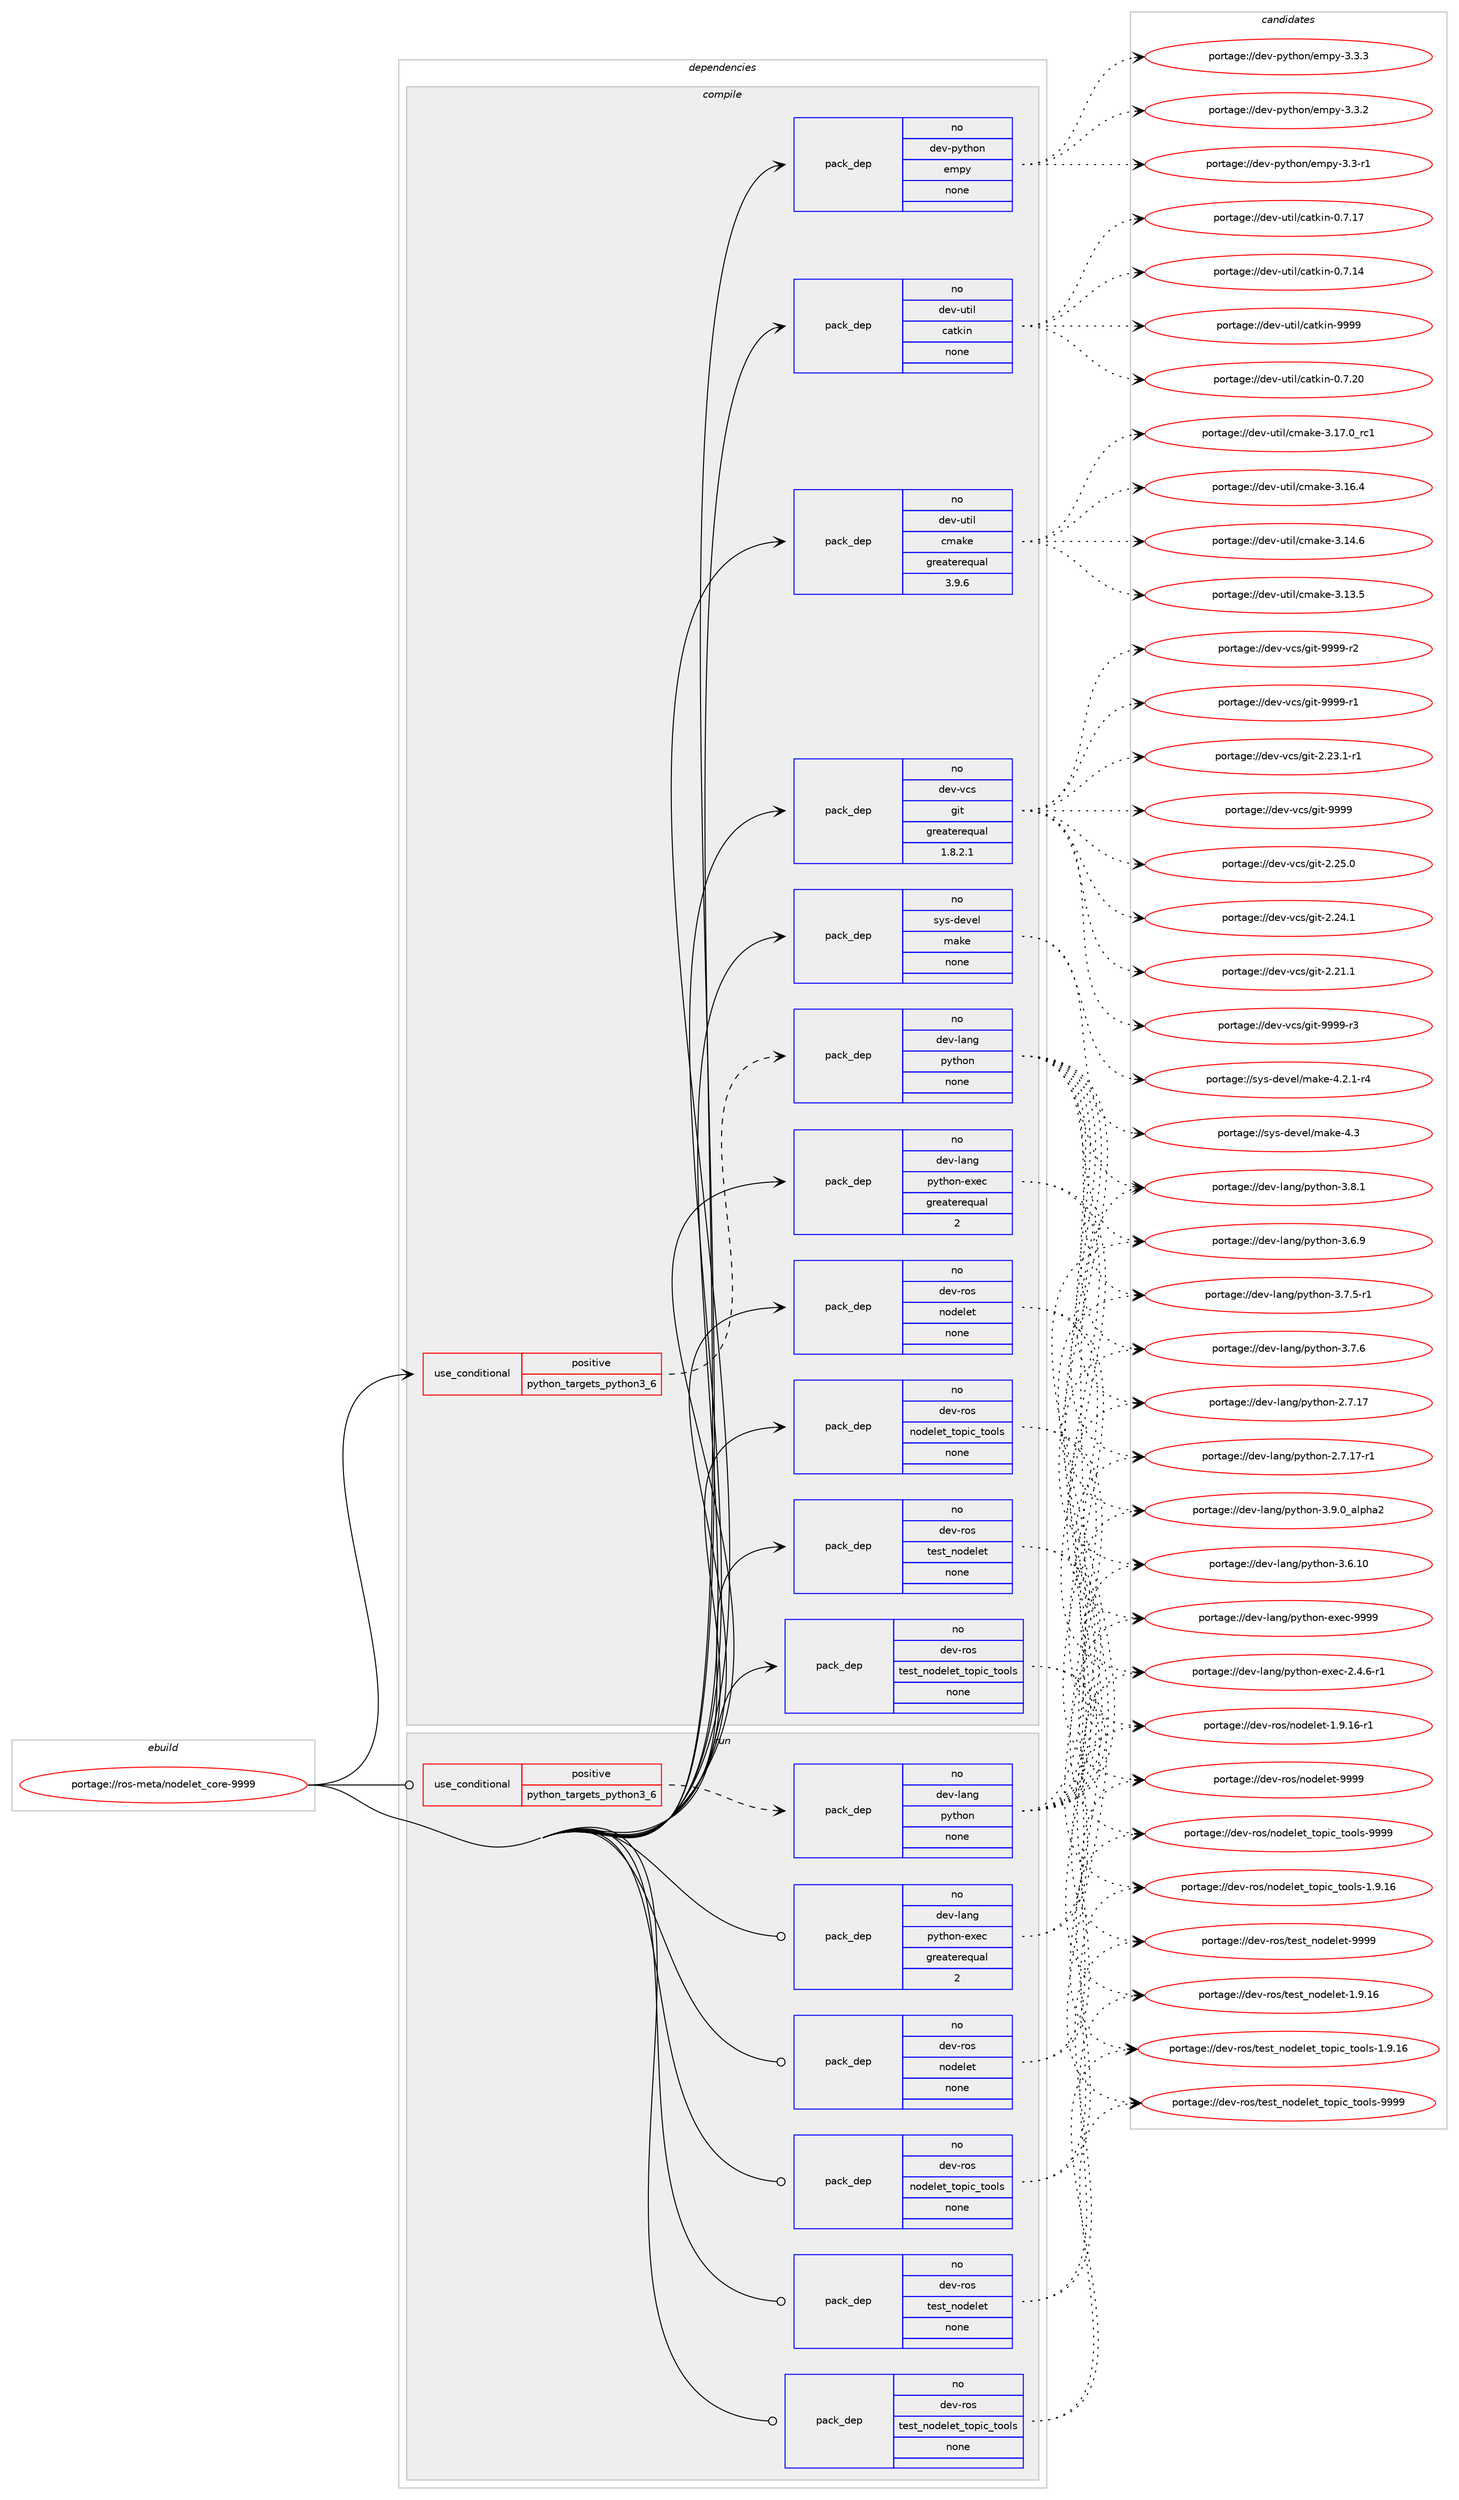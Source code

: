digraph prolog {

# *************
# Graph options
# *************

newrank=true;
concentrate=true;
compound=true;
graph [rankdir=LR,fontname=Helvetica,fontsize=10,ranksep=1.5];#, ranksep=2.5, nodesep=0.2];
edge  [arrowhead=vee];
node  [fontname=Helvetica,fontsize=10];

# **********
# The ebuild
# **********

subgraph cluster_leftcol {
color=gray;
rank=same;
label=<<i>ebuild</i>>;
id [label="portage://ros-meta/nodelet_core-9999", color=red, width=4, href="../ros-meta/nodelet_core-9999.svg"];
}

# ****************
# The dependencies
# ****************

subgraph cluster_midcol {
color=gray;
label=<<i>dependencies</i>>;
subgraph cluster_compile {
fillcolor="#eeeeee";
style=filled;
label=<<i>compile</i>>;
subgraph cond20902 {
dependency105321 [label=<<TABLE BORDER="0" CELLBORDER="1" CELLSPACING="0" CELLPADDING="4"><TR><TD ROWSPAN="3" CELLPADDING="10">use_conditional</TD></TR><TR><TD>positive</TD></TR><TR><TD>python_targets_python3_6</TD></TR></TABLE>>, shape=none, color=red];
subgraph pack82632 {
dependency105322 [label=<<TABLE BORDER="0" CELLBORDER="1" CELLSPACING="0" CELLPADDING="4" WIDTH="220"><TR><TD ROWSPAN="6" CELLPADDING="30">pack_dep</TD></TR><TR><TD WIDTH="110">no</TD></TR><TR><TD>dev-lang</TD></TR><TR><TD>python</TD></TR><TR><TD>none</TD></TR><TR><TD></TD></TR></TABLE>>, shape=none, color=blue];
}
dependency105321:e -> dependency105322:w [weight=20,style="dashed",arrowhead="vee"];
}
id:e -> dependency105321:w [weight=20,style="solid",arrowhead="vee"];
subgraph pack82633 {
dependency105323 [label=<<TABLE BORDER="0" CELLBORDER="1" CELLSPACING="0" CELLPADDING="4" WIDTH="220"><TR><TD ROWSPAN="6" CELLPADDING="30">pack_dep</TD></TR><TR><TD WIDTH="110">no</TD></TR><TR><TD>dev-lang</TD></TR><TR><TD>python-exec</TD></TR><TR><TD>greaterequal</TD></TR><TR><TD>2</TD></TR></TABLE>>, shape=none, color=blue];
}
id:e -> dependency105323:w [weight=20,style="solid",arrowhead="vee"];
subgraph pack82634 {
dependency105324 [label=<<TABLE BORDER="0" CELLBORDER="1" CELLSPACING="0" CELLPADDING="4" WIDTH="220"><TR><TD ROWSPAN="6" CELLPADDING="30">pack_dep</TD></TR><TR><TD WIDTH="110">no</TD></TR><TR><TD>dev-python</TD></TR><TR><TD>empy</TD></TR><TR><TD>none</TD></TR><TR><TD></TD></TR></TABLE>>, shape=none, color=blue];
}
id:e -> dependency105324:w [weight=20,style="solid",arrowhead="vee"];
subgraph pack82635 {
dependency105325 [label=<<TABLE BORDER="0" CELLBORDER="1" CELLSPACING="0" CELLPADDING="4" WIDTH="220"><TR><TD ROWSPAN="6" CELLPADDING="30">pack_dep</TD></TR><TR><TD WIDTH="110">no</TD></TR><TR><TD>dev-ros</TD></TR><TR><TD>nodelet</TD></TR><TR><TD>none</TD></TR><TR><TD></TD></TR></TABLE>>, shape=none, color=blue];
}
id:e -> dependency105325:w [weight=20,style="solid",arrowhead="vee"];
subgraph pack82636 {
dependency105326 [label=<<TABLE BORDER="0" CELLBORDER="1" CELLSPACING="0" CELLPADDING="4" WIDTH="220"><TR><TD ROWSPAN="6" CELLPADDING="30">pack_dep</TD></TR><TR><TD WIDTH="110">no</TD></TR><TR><TD>dev-ros</TD></TR><TR><TD>nodelet_topic_tools</TD></TR><TR><TD>none</TD></TR><TR><TD></TD></TR></TABLE>>, shape=none, color=blue];
}
id:e -> dependency105326:w [weight=20,style="solid",arrowhead="vee"];
subgraph pack82637 {
dependency105327 [label=<<TABLE BORDER="0" CELLBORDER="1" CELLSPACING="0" CELLPADDING="4" WIDTH="220"><TR><TD ROWSPAN="6" CELLPADDING="30">pack_dep</TD></TR><TR><TD WIDTH="110">no</TD></TR><TR><TD>dev-ros</TD></TR><TR><TD>test_nodelet</TD></TR><TR><TD>none</TD></TR><TR><TD></TD></TR></TABLE>>, shape=none, color=blue];
}
id:e -> dependency105327:w [weight=20,style="solid",arrowhead="vee"];
subgraph pack82638 {
dependency105328 [label=<<TABLE BORDER="0" CELLBORDER="1" CELLSPACING="0" CELLPADDING="4" WIDTH="220"><TR><TD ROWSPAN="6" CELLPADDING="30">pack_dep</TD></TR><TR><TD WIDTH="110">no</TD></TR><TR><TD>dev-ros</TD></TR><TR><TD>test_nodelet_topic_tools</TD></TR><TR><TD>none</TD></TR><TR><TD></TD></TR></TABLE>>, shape=none, color=blue];
}
id:e -> dependency105328:w [weight=20,style="solid",arrowhead="vee"];
subgraph pack82639 {
dependency105329 [label=<<TABLE BORDER="0" CELLBORDER="1" CELLSPACING="0" CELLPADDING="4" WIDTH="220"><TR><TD ROWSPAN="6" CELLPADDING="30">pack_dep</TD></TR><TR><TD WIDTH="110">no</TD></TR><TR><TD>dev-util</TD></TR><TR><TD>catkin</TD></TR><TR><TD>none</TD></TR><TR><TD></TD></TR></TABLE>>, shape=none, color=blue];
}
id:e -> dependency105329:w [weight=20,style="solid",arrowhead="vee"];
subgraph pack82640 {
dependency105330 [label=<<TABLE BORDER="0" CELLBORDER="1" CELLSPACING="0" CELLPADDING="4" WIDTH="220"><TR><TD ROWSPAN="6" CELLPADDING="30">pack_dep</TD></TR><TR><TD WIDTH="110">no</TD></TR><TR><TD>dev-util</TD></TR><TR><TD>cmake</TD></TR><TR><TD>greaterequal</TD></TR><TR><TD>3.9.6</TD></TR></TABLE>>, shape=none, color=blue];
}
id:e -> dependency105330:w [weight=20,style="solid",arrowhead="vee"];
subgraph pack82641 {
dependency105331 [label=<<TABLE BORDER="0" CELLBORDER="1" CELLSPACING="0" CELLPADDING="4" WIDTH="220"><TR><TD ROWSPAN="6" CELLPADDING="30">pack_dep</TD></TR><TR><TD WIDTH="110">no</TD></TR><TR><TD>dev-vcs</TD></TR><TR><TD>git</TD></TR><TR><TD>greaterequal</TD></TR><TR><TD>1.8.2.1</TD></TR></TABLE>>, shape=none, color=blue];
}
id:e -> dependency105331:w [weight=20,style="solid",arrowhead="vee"];
subgraph pack82642 {
dependency105332 [label=<<TABLE BORDER="0" CELLBORDER="1" CELLSPACING="0" CELLPADDING="4" WIDTH="220"><TR><TD ROWSPAN="6" CELLPADDING="30">pack_dep</TD></TR><TR><TD WIDTH="110">no</TD></TR><TR><TD>sys-devel</TD></TR><TR><TD>make</TD></TR><TR><TD>none</TD></TR><TR><TD></TD></TR></TABLE>>, shape=none, color=blue];
}
id:e -> dependency105332:w [weight=20,style="solid",arrowhead="vee"];
}
subgraph cluster_compileandrun {
fillcolor="#eeeeee";
style=filled;
label=<<i>compile and run</i>>;
}
subgraph cluster_run {
fillcolor="#eeeeee";
style=filled;
label=<<i>run</i>>;
subgraph cond20903 {
dependency105333 [label=<<TABLE BORDER="0" CELLBORDER="1" CELLSPACING="0" CELLPADDING="4"><TR><TD ROWSPAN="3" CELLPADDING="10">use_conditional</TD></TR><TR><TD>positive</TD></TR><TR><TD>python_targets_python3_6</TD></TR></TABLE>>, shape=none, color=red];
subgraph pack82643 {
dependency105334 [label=<<TABLE BORDER="0" CELLBORDER="1" CELLSPACING="0" CELLPADDING="4" WIDTH="220"><TR><TD ROWSPAN="6" CELLPADDING="30">pack_dep</TD></TR><TR><TD WIDTH="110">no</TD></TR><TR><TD>dev-lang</TD></TR><TR><TD>python</TD></TR><TR><TD>none</TD></TR><TR><TD></TD></TR></TABLE>>, shape=none, color=blue];
}
dependency105333:e -> dependency105334:w [weight=20,style="dashed",arrowhead="vee"];
}
id:e -> dependency105333:w [weight=20,style="solid",arrowhead="odot"];
subgraph pack82644 {
dependency105335 [label=<<TABLE BORDER="0" CELLBORDER="1" CELLSPACING="0" CELLPADDING="4" WIDTH="220"><TR><TD ROWSPAN="6" CELLPADDING="30">pack_dep</TD></TR><TR><TD WIDTH="110">no</TD></TR><TR><TD>dev-lang</TD></TR><TR><TD>python-exec</TD></TR><TR><TD>greaterequal</TD></TR><TR><TD>2</TD></TR></TABLE>>, shape=none, color=blue];
}
id:e -> dependency105335:w [weight=20,style="solid",arrowhead="odot"];
subgraph pack82645 {
dependency105336 [label=<<TABLE BORDER="0" CELLBORDER="1" CELLSPACING="0" CELLPADDING="4" WIDTH="220"><TR><TD ROWSPAN="6" CELLPADDING="30">pack_dep</TD></TR><TR><TD WIDTH="110">no</TD></TR><TR><TD>dev-ros</TD></TR><TR><TD>nodelet</TD></TR><TR><TD>none</TD></TR><TR><TD></TD></TR></TABLE>>, shape=none, color=blue];
}
id:e -> dependency105336:w [weight=20,style="solid",arrowhead="odot"];
subgraph pack82646 {
dependency105337 [label=<<TABLE BORDER="0" CELLBORDER="1" CELLSPACING="0" CELLPADDING="4" WIDTH="220"><TR><TD ROWSPAN="6" CELLPADDING="30">pack_dep</TD></TR><TR><TD WIDTH="110">no</TD></TR><TR><TD>dev-ros</TD></TR><TR><TD>nodelet_topic_tools</TD></TR><TR><TD>none</TD></TR><TR><TD></TD></TR></TABLE>>, shape=none, color=blue];
}
id:e -> dependency105337:w [weight=20,style="solid",arrowhead="odot"];
subgraph pack82647 {
dependency105338 [label=<<TABLE BORDER="0" CELLBORDER="1" CELLSPACING="0" CELLPADDING="4" WIDTH="220"><TR><TD ROWSPAN="6" CELLPADDING="30">pack_dep</TD></TR><TR><TD WIDTH="110">no</TD></TR><TR><TD>dev-ros</TD></TR><TR><TD>test_nodelet</TD></TR><TR><TD>none</TD></TR><TR><TD></TD></TR></TABLE>>, shape=none, color=blue];
}
id:e -> dependency105338:w [weight=20,style="solid",arrowhead="odot"];
subgraph pack82648 {
dependency105339 [label=<<TABLE BORDER="0" CELLBORDER="1" CELLSPACING="0" CELLPADDING="4" WIDTH="220"><TR><TD ROWSPAN="6" CELLPADDING="30">pack_dep</TD></TR><TR><TD WIDTH="110">no</TD></TR><TR><TD>dev-ros</TD></TR><TR><TD>test_nodelet_topic_tools</TD></TR><TR><TD>none</TD></TR><TR><TD></TD></TR></TABLE>>, shape=none, color=blue];
}
id:e -> dependency105339:w [weight=20,style="solid",arrowhead="odot"];
}
}

# **************
# The candidates
# **************

subgraph cluster_choices {
rank=same;
color=gray;
label=<<i>candidates</i>>;

subgraph choice82632 {
color=black;
nodesep=1;
choice10010111845108971101034711212111610411111045514657464895971081121049750 [label="portage://dev-lang/python-3.9.0_alpha2", color=red, width=4,href="../dev-lang/python-3.9.0_alpha2.svg"];
choice100101118451089711010347112121116104111110455146564649 [label="portage://dev-lang/python-3.8.1", color=red, width=4,href="../dev-lang/python-3.8.1.svg"];
choice100101118451089711010347112121116104111110455146554654 [label="portage://dev-lang/python-3.7.6", color=red, width=4,href="../dev-lang/python-3.7.6.svg"];
choice1001011184510897110103471121211161041111104551465546534511449 [label="portage://dev-lang/python-3.7.5-r1", color=red, width=4,href="../dev-lang/python-3.7.5-r1.svg"];
choice100101118451089711010347112121116104111110455146544657 [label="portage://dev-lang/python-3.6.9", color=red, width=4,href="../dev-lang/python-3.6.9.svg"];
choice10010111845108971101034711212111610411111045514654464948 [label="portage://dev-lang/python-3.6.10", color=red, width=4,href="../dev-lang/python-3.6.10.svg"];
choice100101118451089711010347112121116104111110455046554649554511449 [label="portage://dev-lang/python-2.7.17-r1", color=red, width=4,href="../dev-lang/python-2.7.17-r1.svg"];
choice10010111845108971101034711212111610411111045504655464955 [label="portage://dev-lang/python-2.7.17", color=red, width=4,href="../dev-lang/python-2.7.17.svg"];
dependency105322:e -> choice10010111845108971101034711212111610411111045514657464895971081121049750:w [style=dotted,weight="100"];
dependency105322:e -> choice100101118451089711010347112121116104111110455146564649:w [style=dotted,weight="100"];
dependency105322:e -> choice100101118451089711010347112121116104111110455146554654:w [style=dotted,weight="100"];
dependency105322:e -> choice1001011184510897110103471121211161041111104551465546534511449:w [style=dotted,weight="100"];
dependency105322:e -> choice100101118451089711010347112121116104111110455146544657:w [style=dotted,weight="100"];
dependency105322:e -> choice10010111845108971101034711212111610411111045514654464948:w [style=dotted,weight="100"];
dependency105322:e -> choice100101118451089711010347112121116104111110455046554649554511449:w [style=dotted,weight="100"];
dependency105322:e -> choice10010111845108971101034711212111610411111045504655464955:w [style=dotted,weight="100"];
}
subgraph choice82633 {
color=black;
nodesep=1;
choice10010111845108971101034711212111610411111045101120101994557575757 [label="portage://dev-lang/python-exec-9999", color=red, width=4,href="../dev-lang/python-exec-9999.svg"];
choice10010111845108971101034711212111610411111045101120101994550465246544511449 [label="portage://dev-lang/python-exec-2.4.6-r1", color=red, width=4,href="../dev-lang/python-exec-2.4.6-r1.svg"];
dependency105323:e -> choice10010111845108971101034711212111610411111045101120101994557575757:w [style=dotted,weight="100"];
dependency105323:e -> choice10010111845108971101034711212111610411111045101120101994550465246544511449:w [style=dotted,weight="100"];
}
subgraph choice82634 {
color=black;
nodesep=1;
choice1001011184511212111610411111047101109112121455146514651 [label="portage://dev-python/empy-3.3.3", color=red, width=4,href="../dev-python/empy-3.3.3.svg"];
choice1001011184511212111610411111047101109112121455146514650 [label="portage://dev-python/empy-3.3.2", color=red, width=4,href="../dev-python/empy-3.3.2.svg"];
choice1001011184511212111610411111047101109112121455146514511449 [label="portage://dev-python/empy-3.3-r1", color=red, width=4,href="../dev-python/empy-3.3-r1.svg"];
dependency105324:e -> choice1001011184511212111610411111047101109112121455146514651:w [style=dotted,weight="100"];
dependency105324:e -> choice1001011184511212111610411111047101109112121455146514650:w [style=dotted,weight="100"];
dependency105324:e -> choice1001011184511212111610411111047101109112121455146514511449:w [style=dotted,weight="100"];
}
subgraph choice82635 {
color=black;
nodesep=1;
choice10010111845114111115471101111001011081011164557575757 [label="portage://dev-ros/nodelet-9999", color=red, width=4,href="../dev-ros/nodelet-9999.svg"];
choice1001011184511411111547110111100101108101116454946574649544511449 [label="portage://dev-ros/nodelet-1.9.16-r1", color=red, width=4,href="../dev-ros/nodelet-1.9.16-r1.svg"];
dependency105325:e -> choice10010111845114111115471101111001011081011164557575757:w [style=dotted,weight="100"];
dependency105325:e -> choice1001011184511411111547110111100101108101116454946574649544511449:w [style=dotted,weight="100"];
}
subgraph choice82636 {
color=black;
nodesep=1;
choice10010111845114111115471101111001011081011169511611111210599951161111111081154557575757 [label="portage://dev-ros/nodelet_topic_tools-9999", color=red, width=4,href="../dev-ros/nodelet_topic_tools-9999.svg"];
choice100101118451141111154711011110010110810111695116111112105999511611111110811545494657464954 [label="portage://dev-ros/nodelet_topic_tools-1.9.16", color=red, width=4,href="../dev-ros/nodelet_topic_tools-1.9.16.svg"];
dependency105326:e -> choice10010111845114111115471101111001011081011169511611111210599951161111111081154557575757:w [style=dotted,weight="100"];
dependency105326:e -> choice100101118451141111154711011110010110810111695116111112105999511611111110811545494657464954:w [style=dotted,weight="100"];
}
subgraph choice82637 {
color=black;
nodesep=1;
choice1001011184511411111547116101115116951101111001011081011164557575757 [label="portage://dev-ros/test_nodelet-9999", color=red, width=4,href="../dev-ros/test_nodelet-9999.svg"];
choice10010111845114111115471161011151169511011110010110810111645494657464954 [label="portage://dev-ros/test_nodelet-1.9.16", color=red, width=4,href="../dev-ros/test_nodelet-1.9.16.svg"];
dependency105327:e -> choice1001011184511411111547116101115116951101111001011081011164557575757:w [style=dotted,weight="100"];
dependency105327:e -> choice10010111845114111115471161011151169511011110010110810111645494657464954:w [style=dotted,weight="100"];
}
subgraph choice82638 {
color=black;
nodesep=1;
choice1001011184511411111547116101115116951101111001011081011169511611111210599951161111111081154557575757 [label="portage://dev-ros/test_nodelet_topic_tools-9999", color=red, width=4,href="../dev-ros/test_nodelet_topic_tools-9999.svg"];
choice10010111845114111115471161011151169511011110010110810111695116111112105999511611111110811545494657464954 [label="portage://dev-ros/test_nodelet_topic_tools-1.9.16", color=red, width=4,href="../dev-ros/test_nodelet_topic_tools-1.9.16.svg"];
dependency105328:e -> choice1001011184511411111547116101115116951101111001011081011169511611111210599951161111111081154557575757:w [style=dotted,weight="100"];
dependency105328:e -> choice10010111845114111115471161011151169511011110010110810111695116111112105999511611111110811545494657464954:w [style=dotted,weight="100"];
}
subgraph choice82639 {
color=black;
nodesep=1;
choice100101118451171161051084799971161071051104557575757 [label="portage://dev-util/catkin-9999", color=red, width=4,href="../dev-util/catkin-9999.svg"];
choice1001011184511711610510847999711610710511045484655465048 [label="portage://dev-util/catkin-0.7.20", color=red, width=4,href="../dev-util/catkin-0.7.20.svg"];
choice1001011184511711610510847999711610710511045484655464955 [label="portage://dev-util/catkin-0.7.17", color=red, width=4,href="../dev-util/catkin-0.7.17.svg"];
choice1001011184511711610510847999711610710511045484655464952 [label="portage://dev-util/catkin-0.7.14", color=red, width=4,href="../dev-util/catkin-0.7.14.svg"];
dependency105329:e -> choice100101118451171161051084799971161071051104557575757:w [style=dotted,weight="100"];
dependency105329:e -> choice1001011184511711610510847999711610710511045484655465048:w [style=dotted,weight="100"];
dependency105329:e -> choice1001011184511711610510847999711610710511045484655464955:w [style=dotted,weight="100"];
dependency105329:e -> choice1001011184511711610510847999711610710511045484655464952:w [style=dotted,weight="100"];
}
subgraph choice82640 {
color=black;
nodesep=1;
choice1001011184511711610510847991099710710145514649554648951149949 [label="portage://dev-util/cmake-3.17.0_rc1", color=red, width=4,href="../dev-util/cmake-3.17.0_rc1.svg"];
choice1001011184511711610510847991099710710145514649544652 [label="portage://dev-util/cmake-3.16.4", color=red, width=4,href="../dev-util/cmake-3.16.4.svg"];
choice1001011184511711610510847991099710710145514649524654 [label="portage://dev-util/cmake-3.14.6", color=red, width=4,href="../dev-util/cmake-3.14.6.svg"];
choice1001011184511711610510847991099710710145514649514653 [label="portage://dev-util/cmake-3.13.5", color=red, width=4,href="../dev-util/cmake-3.13.5.svg"];
dependency105330:e -> choice1001011184511711610510847991099710710145514649554648951149949:w [style=dotted,weight="100"];
dependency105330:e -> choice1001011184511711610510847991099710710145514649544652:w [style=dotted,weight="100"];
dependency105330:e -> choice1001011184511711610510847991099710710145514649524654:w [style=dotted,weight="100"];
dependency105330:e -> choice1001011184511711610510847991099710710145514649514653:w [style=dotted,weight="100"];
}
subgraph choice82641 {
color=black;
nodesep=1;
choice10010111845118991154710310511645575757574511451 [label="portage://dev-vcs/git-9999-r3", color=red, width=4,href="../dev-vcs/git-9999-r3.svg"];
choice10010111845118991154710310511645575757574511450 [label="portage://dev-vcs/git-9999-r2", color=red, width=4,href="../dev-vcs/git-9999-r2.svg"];
choice10010111845118991154710310511645575757574511449 [label="portage://dev-vcs/git-9999-r1", color=red, width=4,href="../dev-vcs/git-9999-r1.svg"];
choice1001011184511899115471031051164557575757 [label="portage://dev-vcs/git-9999", color=red, width=4,href="../dev-vcs/git-9999.svg"];
choice10010111845118991154710310511645504650534648 [label="portage://dev-vcs/git-2.25.0", color=red, width=4,href="../dev-vcs/git-2.25.0.svg"];
choice10010111845118991154710310511645504650524649 [label="portage://dev-vcs/git-2.24.1", color=red, width=4,href="../dev-vcs/git-2.24.1.svg"];
choice100101118451189911547103105116455046505146494511449 [label="portage://dev-vcs/git-2.23.1-r1", color=red, width=4,href="../dev-vcs/git-2.23.1-r1.svg"];
choice10010111845118991154710310511645504650494649 [label="portage://dev-vcs/git-2.21.1", color=red, width=4,href="../dev-vcs/git-2.21.1.svg"];
dependency105331:e -> choice10010111845118991154710310511645575757574511451:w [style=dotted,weight="100"];
dependency105331:e -> choice10010111845118991154710310511645575757574511450:w [style=dotted,weight="100"];
dependency105331:e -> choice10010111845118991154710310511645575757574511449:w [style=dotted,weight="100"];
dependency105331:e -> choice1001011184511899115471031051164557575757:w [style=dotted,weight="100"];
dependency105331:e -> choice10010111845118991154710310511645504650534648:w [style=dotted,weight="100"];
dependency105331:e -> choice10010111845118991154710310511645504650524649:w [style=dotted,weight="100"];
dependency105331:e -> choice100101118451189911547103105116455046505146494511449:w [style=dotted,weight="100"];
dependency105331:e -> choice10010111845118991154710310511645504650494649:w [style=dotted,weight="100"];
}
subgraph choice82642 {
color=black;
nodesep=1;
choice11512111545100101118101108471099710710145524651 [label="portage://sys-devel/make-4.3", color=red, width=4,href="../sys-devel/make-4.3.svg"];
choice1151211154510010111810110847109971071014552465046494511452 [label="portage://sys-devel/make-4.2.1-r4", color=red, width=4,href="../sys-devel/make-4.2.1-r4.svg"];
dependency105332:e -> choice11512111545100101118101108471099710710145524651:w [style=dotted,weight="100"];
dependency105332:e -> choice1151211154510010111810110847109971071014552465046494511452:w [style=dotted,weight="100"];
}
subgraph choice82643 {
color=black;
nodesep=1;
choice10010111845108971101034711212111610411111045514657464895971081121049750 [label="portage://dev-lang/python-3.9.0_alpha2", color=red, width=4,href="../dev-lang/python-3.9.0_alpha2.svg"];
choice100101118451089711010347112121116104111110455146564649 [label="portage://dev-lang/python-3.8.1", color=red, width=4,href="../dev-lang/python-3.8.1.svg"];
choice100101118451089711010347112121116104111110455146554654 [label="portage://dev-lang/python-3.7.6", color=red, width=4,href="../dev-lang/python-3.7.6.svg"];
choice1001011184510897110103471121211161041111104551465546534511449 [label="portage://dev-lang/python-3.7.5-r1", color=red, width=4,href="../dev-lang/python-3.7.5-r1.svg"];
choice100101118451089711010347112121116104111110455146544657 [label="portage://dev-lang/python-3.6.9", color=red, width=4,href="../dev-lang/python-3.6.9.svg"];
choice10010111845108971101034711212111610411111045514654464948 [label="portage://dev-lang/python-3.6.10", color=red, width=4,href="../dev-lang/python-3.6.10.svg"];
choice100101118451089711010347112121116104111110455046554649554511449 [label="portage://dev-lang/python-2.7.17-r1", color=red, width=4,href="../dev-lang/python-2.7.17-r1.svg"];
choice10010111845108971101034711212111610411111045504655464955 [label="portage://dev-lang/python-2.7.17", color=red, width=4,href="../dev-lang/python-2.7.17.svg"];
dependency105334:e -> choice10010111845108971101034711212111610411111045514657464895971081121049750:w [style=dotted,weight="100"];
dependency105334:e -> choice100101118451089711010347112121116104111110455146564649:w [style=dotted,weight="100"];
dependency105334:e -> choice100101118451089711010347112121116104111110455146554654:w [style=dotted,weight="100"];
dependency105334:e -> choice1001011184510897110103471121211161041111104551465546534511449:w [style=dotted,weight="100"];
dependency105334:e -> choice100101118451089711010347112121116104111110455146544657:w [style=dotted,weight="100"];
dependency105334:e -> choice10010111845108971101034711212111610411111045514654464948:w [style=dotted,weight="100"];
dependency105334:e -> choice100101118451089711010347112121116104111110455046554649554511449:w [style=dotted,weight="100"];
dependency105334:e -> choice10010111845108971101034711212111610411111045504655464955:w [style=dotted,weight="100"];
}
subgraph choice82644 {
color=black;
nodesep=1;
choice10010111845108971101034711212111610411111045101120101994557575757 [label="portage://dev-lang/python-exec-9999", color=red, width=4,href="../dev-lang/python-exec-9999.svg"];
choice10010111845108971101034711212111610411111045101120101994550465246544511449 [label="portage://dev-lang/python-exec-2.4.6-r1", color=red, width=4,href="../dev-lang/python-exec-2.4.6-r1.svg"];
dependency105335:e -> choice10010111845108971101034711212111610411111045101120101994557575757:w [style=dotted,weight="100"];
dependency105335:e -> choice10010111845108971101034711212111610411111045101120101994550465246544511449:w [style=dotted,weight="100"];
}
subgraph choice82645 {
color=black;
nodesep=1;
choice10010111845114111115471101111001011081011164557575757 [label="portage://dev-ros/nodelet-9999", color=red, width=4,href="../dev-ros/nodelet-9999.svg"];
choice1001011184511411111547110111100101108101116454946574649544511449 [label="portage://dev-ros/nodelet-1.9.16-r1", color=red, width=4,href="../dev-ros/nodelet-1.9.16-r1.svg"];
dependency105336:e -> choice10010111845114111115471101111001011081011164557575757:w [style=dotted,weight="100"];
dependency105336:e -> choice1001011184511411111547110111100101108101116454946574649544511449:w [style=dotted,weight="100"];
}
subgraph choice82646 {
color=black;
nodesep=1;
choice10010111845114111115471101111001011081011169511611111210599951161111111081154557575757 [label="portage://dev-ros/nodelet_topic_tools-9999", color=red, width=4,href="../dev-ros/nodelet_topic_tools-9999.svg"];
choice100101118451141111154711011110010110810111695116111112105999511611111110811545494657464954 [label="portage://dev-ros/nodelet_topic_tools-1.9.16", color=red, width=4,href="../dev-ros/nodelet_topic_tools-1.9.16.svg"];
dependency105337:e -> choice10010111845114111115471101111001011081011169511611111210599951161111111081154557575757:w [style=dotted,weight="100"];
dependency105337:e -> choice100101118451141111154711011110010110810111695116111112105999511611111110811545494657464954:w [style=dotted,weight="100"];
}
subgraph choice82647 {
color=black;
nodesep=1;
choice1001011184511411111547116101115116951101111001011081011164557575757 [label="portage://dev-ros/test_nodelet-9999", color=red, width=4,href="../dev-ros/test_nodelet-9999.svg"];
choice10010111845114111115471161011151169511011110010110810111645494657464954 [label="portage://dev-ros/test_nodelet-1.9.16", color=red, width=4,href="../dev-ros/test_nodelet-1.9.16.svg"];
dependency105338:e -> choice1001011184511411111547116101115116951101111001011081011164557575757:w [style=dotted,weight="100"];
dependency105338:e -> choice10010111845114111115471161011151169511011110010110810111645494657464954:w [style=dotted,weight="100"];
}
subgraph choice82648 {
color=black;
nodesep=1;
choice1001011184511411111547116101115116951101111001011081011169511611111210599951161111111081154557575757 [label="portage://dev-ros/test_nodelet_topic_tools-9999", color=red, width=4,href="../dev-ros/test_nodelet_topic_tools-9999.svg"];
choice10010111845114111115471161011151169511011110010110810111695116111112105999511611111110811545494657464954 [label="portage://dev-ros/test_nodelet_topic_tools-1.9.16", color=red, width=4,href="../dev-ros/test_nodelet_topic_tools-1.9.16.svg"];
dependency105339:e -> choice1001011184511411111547116101115116951101111001011081011169511611111210599951161111111081154557575757:w [style=dotted,weight="100"];
dependency105339:e -> choice10010111845114111115471161011151169511011110010110810111695116111112105999511611111110811545494657464954:w [style=dotted,weight="100"];
}
}

}
